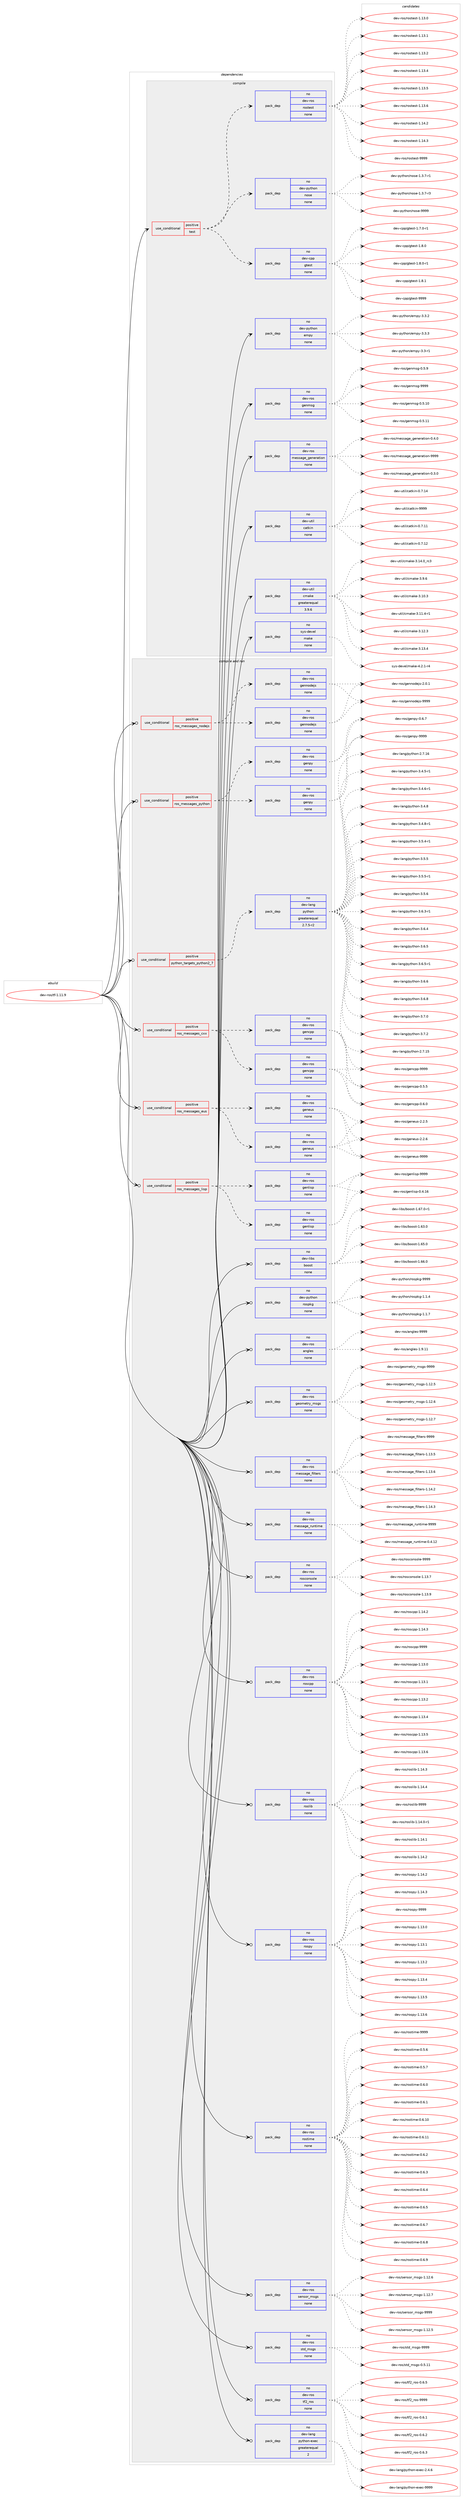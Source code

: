 digraph prolog {

# *************
# Graph options
# *************

newrank=true;
concentrate=true;
compound=true;
graph [rankdir=LR,fontname=Helvetica,fontsize=10,ranksep=1.5];#, ranksep=2.5, nodesep=0.2];
edge  [arrowhead=vee];
node  [fontname=Helvetica,fontsize=10];

# **********
# The ebuild
# **********

subgraph cluster_leftcol {
color=gray;
rank=same;
label=<<i>ebuild</i>>;
id [label="dev-ros/tf-1.11.9", color=red, width=4, href="../dev-ros/tf-1.11.9.svg"];
}

# ****************
# The dependencies
# ****************

subgraph cluster_midcol {
color=gray;
label=<<i>dependencies</i>>;
subgraph cluster_compile {
fillcolor="#eeeeee";
style=filled;
label=<<i>compile</i>>;
subgraph cond391482 {
dependency1474886 [label=<<TABLE BORDER="0" CELLBORDER="1" CELLSPACING="0" CELLPADDING="4"><TR><TD ROWSPAN="3" CELLPADDING="10">use_conditional</TD></TR><TR><TD>positive</TD></TR><TR><TD>test</TD></TR></TABLE>>, shape=none, color=red];
subgraph pack1060014 {
dependency1474887 [label=<<TABLE BORDER="0" CELLBORDER="1" CELLSPACING="0" CELLPADDING="4" WIDTH="220"><TR><TD ROWSPAN="6" CELLPADDING="30">pack_dep</TD></TR><TR><TD WIDTH="110">no</TD></TR><TR><TD>dev-ros</TD></TR><TR><TD>rostest</TD></TR><TR><TD>none</TD></TR><TR><TD></TD></TR></TABLE>>, shape=none, color=blue];
}
dependency1474886:e -> dependency1474887:w [weight=20,style="dashed",arrowhead="vee"];
subgraph pack1060015 {
dependency1474888 [label=<<TABLE BORDER="0" CELLBORDER="1" CELLSPACING="0" CELLPADDING="4" WIDTH="220"><TR><TD ROWSPAN="6" CELLPADDING="30">pack_dep</TD></TR><TR><TD WIDTH="110">no</TD></TR><TR><TD>dev-cpp</TD></TR><TR><TD>gtest</TD></TR><TR><TD>none</TD></TR><TR><TD></TD></TR></TABLE>>, shape=none, color=blue];
}
dependency1474886:e -> dependency1474888:w [weight=20,style="dashed",arrowhead="vee"];
subgraph pack1060016 {
dependency1474889 [label=<<TABLE BORDER="0" CELLBORDER="1" CELLSPACING="0" CELLPADDING="4" WIDTH="220"><TR><TD ROWSPAN="6" CELLPADDING="30">pack_dep</TD></TR><TR><TD WIDTH="110">no</TD></TR><TR><TD>dev-python</TD></TR><TR><TD>nose</TD></TR><TR><TD>none</TD></TR><TR><TD></TD></TR></TABLE>>, shape=none, color=blue];
}
dependency1474886:e -> dependency1474889:w [weight=20,style="dashed",arrowhead="vee"];
}
id:e -> dependency1474886:w [weight=20,style="solid",arrowhead="vee"];
subgraph pack1060017 {
dependency1474890 [label=<<TABLE BORDER="0" CELLBORDER="1" CELLSPACING="0" CELLPADDING="4" WIDTH="220"><TR><TD ROWSPAN="6" CELLPADDING="30">pack_dep</TD></TR><TR><TD WIDTH="110">no</TD></TR><TR><TD>dev-python</TD></TR><TR><TD>empy</TD></TR><TR><TD>none</TD></TR><TR><TD></TD></TR></TABLE>>, shape=none, color=blue];
}
id:e -> dependency1474890:w [weight=20,style="solid",arrowhead="vee"];
subgraph pack1060018 {
dependency1474891 [label=<<TABLE BORDER="0" CELLBORDER="1" CELLSPACING="0" CELLPADDING="4" WIDTH="220"><TR><TD ROWSPAN="6" CELLPADDING="30">pack_dep</TD></TR><TR><TD WIDTH="110">no</TD></TR><TR><TD>dev-ros</TD></TR><TR><TD>genmsg</TD></TR><TR><TD>none</TD></TR><TR><TD></TD></TR></TABLE>>, shape=none, color=blue];
}
id:e -> dependency1474891:w [weight=20,style="solid",arrowhead="vee"];
subgraph pack1060019 {
dependency1474892 [label=<<TABLE BORDER="0" CELLBORDER="1" CELLSPACING="0" CELLPADDING="4" WIDTH="220"><TR><TD ROWSPAN="6" CELLPADDING="30">pack_dep</TD></TR><TR><TD WIDTH="110">no</TD></TR><TR><TD>dev-ros</TD></TR><TR><TD>message_generation</TD></TR><TR><TD>none</TD></TR><TR><TD></TD></TR></TABLE>>, shape=none, color=blue];
}
id:e -> dependency1474892:w [weight=20,style="solid",arrowhead="vee"];
subgraph pack1060020 {
dependency1474893 [label=<<TABLE BORDER="0" CELLBORDER="1" CELLSPACING="0" CELLPADDING="4" WIDTH="220"><TR><TD ROWSPAN="6" CELLPADDING="30">pack_dep</TD></TR><TR><TD WIDTH="110">no</TD></TR><TR><TD>dev-util</TD></TR><TR><TD>catkin</TD></TR><TR><TD>none</TD></TR><TR><TD></TD></TR></TABLE>>, shape=none, color=blue];
}
id:e -> dependency1474893:w [weight=20,style="solid",arrowhead="vee"];
subgraph pack1060021 {
dependency1474894 [label=<<TABLE BORDER="0" CELLBORDER="1" CELLSPACING="0" CELLPADDING="4" WIDTH="220"><TR><TD ROWSPAN="6" CELLPADDING="30">pack_dep</TD></TR><TR><TD WIDTH="110">no</TD></TR><TR><TD>dev-util</TD></TR><TR><TD>cmake</TD></TR><TR><TD>greaterequal</TD></TR><TR><TD>3.9.6</TD></TR></TABLE>>, shape=none, color=blue];
}
id:e -> dependency1474894:w [weight=20,style="solid",arrowhead="vee"];
subgraph pack1060022 {
dependency1474895 [label=<<TABLE BORDER="0" CELLBORDER="1" CELLSPACING="0" CELLPADDING="4" WIDTH="220"><TR><TD ROWSPAN="6" CELLPADDING="30">pack_dep</TD></TR><TR><TD WIDTH="110">no</TD></TR><TR><TD>sys-devel</TD></TR><TR><TD>make</TD></TR><TR><TD>none</TD></TR><TR><TD></TD></TR></TABLE>>, shape=none, color=blue];
}
id:e -> dependency1474895:w [weight=20,style="solid",arrowhead="vee"];
}
subgraph cluster_compileandrun {
fillcolor="#eeeeee";
style=filled;
label=<<i>compile and run</i>>;
subgraph cond391483 {
dependency1474896 [label=<<TABLE BORDER="0" CELLBORDER="1" CELLSPACING="0" CELLPADDING="4"><TR><TD ROWSPAN="3" CELLPADDING="10">use_conditional</TD></TR><TR><TD>positive</TD></TR><TR><TD>python_targets_python2_7</TD></TR></TABLE>>, shape=none, color=red];
subgraph pack1060023 {
dependency1474897 [label=<<TABLE BORDER="0" CELLBORDER="1" CELLSPACING="0" CELLPADDING="4" WIDTH="220"><TR><TD ROWSPAN="6" CELLPADDING="30">pack_dep</TD></TR><TR><TD WIDTH="110">no</TD></TR><TR><TD>dev-lang</TD></TR><TR><TD>python</TD></TR><TR><TD>greaterequal</TD></TR><TR><TD>2.7.5-r2</TD></TR></TABLE>>, shape=none, color=blue];
}
dependency1474896:e -> dependency1474897:w [weight=20,style="dashed",arrowhead="vee"];
}
id:e -> dependency1474896:w [weight=20,style="solid",arrowhead="odotvee"];
subgraph cond391484 {
dependency1474898 [label=<<TABLE BORDER="0" CELLBORDER="1" CELLSPACING="0" CELLPADDING="4"><TR><TD ROWSPAN="3" CELLPADDING="10">use_conditional</TD></TR><TR><TD>positive</TD></TR><TR><TD>ros_messages_cxx</TD></TR></TABLE>>, shape=none, color=red];
subgraph pack1060024 {
dependency1474899 [label=<<TABLE BORDER="0" CELLBORDER="1" CELLSPACING="0" CELLPADDING="4" WIDTH="220"><TR><TD ROWSPAN="6" CELLPADDING="30">pack_dep</TD></TR><TR><TD WIDTH="110">no</TD></TR><TR><TD>dev-ros</TD></TR><TR><TD>gencpp</TD></TR><TR><TD>none</TD></TR><TR><TD></TD></TR></TABLE>>, shape=none, color=blue];
}
dependency1474898:e -> dependency1474899:w [weight=20,style="dashed",arrowhead="vee"];
subgraph pack1060025 {
dependency1474900 [label=<<TABLE BORDER="0" CELLBORDER="1" CELLSPACING="0" CELLPADDING="4" WIDTH="220"><TR><TD ROWSPAN="6" CELLPADDING="30">pack_dep</TD></TR><TR><TD WIDTH="110">no</TD></TR><TR><TD>dev-ros</TD></TR><TR><TD>gencpp</TD></TR><TR><TD>none</TD></TR><TR><TD></TD></TR></TABLE>>, shape=none, color=blue];
}
dependency1474898:e -> dependency1474900:w [weight=20,style="dashed",arrowhead="vee"];
}
id:e -> dependency1474898:w [weight=20,style="solid",arrowhead="odotvee"];
subgraph cond391485 {
dependency1474901 [label=<<TABLE BORDER="0" CELLBORDER="1" CELLSPACING="0" CELLPADDING="4"><TR><TD ROWSPAN="3" CELLPADDING="10">use_conditional</TD></TR><TR><TD>positive</TD></TR><TR><TD>ros_messages_eus</TD></TR></TABLE>>, shape=none, color=red];
subgraph pack1060026 {
dependency1474902 [label=<<TABLE BORDER="0" CELLBORDER="1" CELLSPACING="0" CELLPADDING="4" WIDTH="220"><TR><TD ROWSPAN="6" CELLPADDING="30">pack_dep</TD></TR><TR><TD WIDTH="110">no</TD></TR><TR><TD>dev-ros</TD></TR><TR><TD>geneus</TD></TR><TR><TD>none</TD></TR><TR><TD></TD></TR></TABLE>>, shape=none, color=blue];
}
dependency1474901:e -> dependency1474902:w [weight=20,style="dashed",arrowhead="vee"];
subgraph pack1060027 {
dependency1474903 [label=<<TABLE BORDER="0" CELLBORDER="1" CELLSPACING="0" CELLPADDING="4" WIDTH="220"><TR><TD ROWSPAN="6" CELLPADDING="30">pack_dep</TD></TR><TR><TD WIDTH="110">no</TD></TR><TR><TD>dev-ros</TD></TR><TR><TD>geneus</TD></TR><TR><TD>none</TD></TR><TR><TD></TD></TR></TABLE>>, shape=none, color=blue];
}
dependency1474901:e -> dependency1474903:w [weight=20,style="dashed",arrowhead="vee"];
}
id:e -> dependency1474901:w [weight=20,style="solid",arrowhead="odotvee"];
subgraph cond391486 {
dependency1474904 [label=<<TABLE BORDER="0" CELLBORDER="1" CELLSPACING="0" CELLPADDING="4"><TR><TD ROWSPAN="3" CELLPADDING="10">use_conditional</TD></TR><TR><TD>positive</TD></TR><TR><TD>ros_messages_lisp</TD></TR></TABLE>>, shape=none, color=red];
subgraph pack1060028 {
dependency1474905 [label=<<TABLE BORDER="0" CELLBORDER="1" CELLSPACING="0" CELLPADDING="4" WIDTH="220"><TR><TD ROWSPAN="6" CELLPADDING="30">pack_dep</TD></TR><TR><TD WIDTH="110">no</TD></TR><TR><TD>dev-ros</TD></TR><TR><TD>genlisp</TD></TR><TR><TD>none</TD></TR><TR><TD></TD></TR></TABLE>>, shape=none, color=blue];
}
dependency1474904:e -> dependency1474905:w [weight=20,style="dashed",arrowhead="vee"];
subgraph pack1060029 {
dependency1474906 [label=<<TABLE BORDER="0" CELLBORDER="1" CELLSPACING="0" CELLPADDING="4" WIDTH="220"><TR><TD ROWSPAN="6" CELLPADDING="30">pack_dep</TD></TR><TR><TD WIDTH="110">no</TD></TR><TR><TD>dev-ros</TD></TR><TR><TD>genlisp</TD></TR><TR><TD>none</TD></TR><TR><TD></TD></TR></TABLE>>, shape=none, color=blue];
}
dependency1474904:e -> dependency1474906:w [weight=20,style="dashed",arrowhead="vee"];
}
id:e -> dependency1474904:w [weight=20,style="solid",arrowhead="odotvee"];
subgraph cond391487 {
dependency1474907 [label=<<TABLE BORDER="0" CELLBORDER="1" CELLSPACING="0" CELLPADDING="4"><TR><TD ROWSPAN="3" CELLPADDING="10">use_conditional</TD></TR><TR><TD>positive</TD></TR><TR><TD>ros_messages_nodejs</TD></TR></TABLE>>, shape=none, color=red];
subgraph pack1060030 {
dependency1474908 [label=<<TABLE BORDER="0" CELLBORDER="1" CELLSPACING="0" CELLPADDING="4" WIDTH="220"><TR><TD ROWSPAN="6" CELLPADDING="30">pack_dep</TD></TR><TR><TD WIDTH="110">no</TD></TR><TR><TD>dev-ros</TD></TR><TR><TD>gennodejs</TD></TR><TR><TD>none</TD></TR><TR><TD></TD></TR></TABLE>>, shape=none, color=blue];
}
dependency1474907:e -> dependency1474908:w [weight=20,style="dashed",arrowhead="vee"];
subgraph pack1060031 {
dependency1474909 [label=<<TABLE BORDER="0" CELLBORDER="1" CELLSPACING="0" CELLPADDING="4" WIDTH="220"><TR><TD ROWSPAN="6" CELLPADDING="30">pack_dep</TD></TR><TR><TD WIDTH="110">no</TD></TR><TR><TD>dev-ros</TD></TR><TR><TD>gennodejs</TD></TR><TR><TD>none</TD></TR><TR><TD></TD></TR></TABLE>>, shape=none, color=blue];
}
dependency1474907:e -> dependency1474909:w [weight=20,style="dashed",arrowhead="vee"];
}
id:e -> dependency1474907:w [weight=20,style="solid",arrowhead="odotvee"];
subgraph cond391488 {
dependency1474910 [label=<<TABLE BORDER="0" CELLBORDER="1" CELLSPACING="0" CELLPADDING="4"><TR><TD ROWSPAN="3" CELLPADDING="10">use_conditional</TD></TR><TR><TD>positive</TD></TR><TR><TD>ros_messages_python</TD></TR></TABLE>>, shape=none, color=red];
subgraph pack1060032 {
dependency1474911 [label=<<TABLE BORDER="0" CELLBORDER="1" CELLSPACING="0" CELLPADDING="4" WIDTH="220"><TR><TD ROWSPAN="6" CELLPADDING="30">pack_dep</TD></TR><TR><TD WIDTH="110">no</TD></TR><TR><TD>dev-ros</TD></TR><TR><TD>genpy</TD></TR><TR><TD>none</TD></TR><TR><TD></TD></TR></TABLE>>, shape=none, color=blue];
}
dependency1474910:e -> dependency1474911:w [weight=20,style="dashed",arrowhead="vee"];
subgraph pack1060033 {
dependency1474912 [label=<<TABLE BORDER="0" CELLBORDER="1" CELLSPACING="0" CELLPADDING="4" WIDTH="220"><TR><TD ROWSPAN="6" CELLPADDING="30">pack_dep</TD></TR><TR><TD WIDTH="110">no</TD></TR><TR><TD>dev-ros</TD></TR><TR><TD>genpy</TD></TR><TR><TD>none</TD></TR><TR><TD></TD></TR></TABLE>>, shape=none, color=blue];
}
dependency1474910:e -> dependency1474912:w [weight=20,style="dashed",arrowhead="vee"];
}
id:e -> dependency1474910:w [weight=20,style="solid",arrowhead="odotvee"];
subgraph pack1060034 {
dependency1474913 [label=<<TABLE BORDER="0" CELLBORDER="1" CELLSPACING="0" CELLPADDING="4" WIDTH="220"><TR><TD ROWSPAN="6" CELLPADDING="30">pack_dep</TD></TR><TR><TD WIDTH="110">no</TD></TR><TR><TD>dev-lang</TD></TR><TR><TD>python-exec</TD></TR><TR><TD>greaterequal</TD></TR><TR><TD>2</TD></TR></TABLE>>, shape=none, color=blue];
}
id:e -> dependency1474913:w [weight=20,style="solid",arrowhead="odotvee"];
subgraph pack1060035 {
dependency1474914 [label=<<TABLE BORDER="0" CELLBORDER="1" CELLSPACING="0" CELLPADDING="4" WIDTH="220"><TR><TD ROWSPAN="6" CELLPADDING="30">pack_dep</TD></TR><TR><TD WIDTH="110">no</TD></TR><TR><TD>dev-libs</TD></TR><TR><TD>boost</TD></TR><TR><TD>none</TD></TR><TR><TD></TD></TR></TABLE>>, shape=none, color=blue];
}
id:e -> dependency1474914:w [weight=20,style="solid",arrowhead="odotvee"];
subgraph pack1060036 {
dependency1474915 [label=<<TABLE BORDER="0" CELLBORDER="1" CELLSPACING="0" CELLPADDING="4" WIDTH="220"><TR><TD ROWSPAN="6" CELLPADDING="30">pack_dep</TD></TR><TR><TD WIDTH="110">no</TD></TR><TR><TD>dev-python</TD></TR><TR><TD>rospkg</TD></TR><TR><TD>none</TD></TR><TR><TD></TD></TR></TABLE>>, shape=none, color=blue];
}
id:e -> dependency1474915:w [weight=20,style="solid",arrowhead="odotvee"];
subgraph pack1060037 {
dependency1474916 [label=<<TABLE BORDER="0" CELLBORDER="1" CELLSPACING="0" CELLPADDING="4" WIDTH="220"><TR><TD ROWSPAN="6" CELLPADDING="30">pack_dep</TD></TR><TR><TD WIDTH="110">no</TD></TR><TR><TD>dev-ros</TD></TR><TR><TD>angles</TD></TR><TR><TD>none</TD></TR><TR><TD></TD></TR></TABLE>>, shape=none, color=blue];
}
id:e -> dependency1474916:w [weight=20,style="solid",arrowhead="odotvee"];
subgraph pack1060038 {
dependency1474917 [label=<<TABLE BORDER="0" CELLBORDER="1" CELLSPACING="0" CELLPADDING="4" WIDTH="220"><TR><TD ROWSPAN="6" CELLPADDING="30">pack_dep</TD></TR><TR><TD WIDTH="110">no</TD></TR><TR><TD>dev-ros</TD></TR><TR><TD>geometry_msgs</TD></TR><TR><TD>none</TD></TR><TR><TD></TD></TR></TABLE>>, shape=none, color=blue];
}
id:e -> dependency1474917:w [weight=20,style="solid",arrowhead="odotvee"];
subgraph pack1060039 {
dependency1474918 [label=<<TABLE BORDER="0" CELLBORDER="1" CELLSPACING="0" CELLPADDING="4" WIDTH="220"><TR><TD ROWSPAN="6" CELLPADDING="30">pack_dep</TD></TR><TR><TD WIDTH="110">no</TD></TR><TR><TD>dev-ros</TD></TR><TR><TD>message_filters</TD></TR><TR><TD>none</TD></TR><TR><TD></TD></TR></TABLE>>, shape=none, color=blue];
}
id:e -> dependency1474918:w [weight=20,style="solid",arrowhead="odotvee"];
subgraph pack1060040 {
dependency1474919 [label=<<TABLE BORDER="0" CELLBORDER="1" CELLSPACING="0" CELLPADDING="4" WIDTH="220"><TR><TD ROWSPAN="6" CELLPADDING="30">pack_dep</TD></TR><TR><TD WIDTH="110">no</TD></TR><TR><TD>dev-ros</TD></TR><TR><TD>message_runtime</TD></TR><TR><TD>none</TD></TR><TR><TD></TD></TR></TABLE>>, shape=none, color=blue];
}
id:e -> dependency1474919:w [weight=20,style="solid",arrowhead="odotvee"];
subgraph pack1060041 {
dependency1474920 [label=<<TABLE BORDER="0" CELLBORDER="1" CELLSPACING="0" CELLPADDING="4" WIDTH="220"><TR><TD ROWSPAN="6" CELLPADDING="30">pack_dep</TD></TR><TR><TD WIDTH="110">no</TD></TR><TR><TD>dev-ros</TD></TR><TR><TD>rosconsole</TD></TR><TR><TD>none</TD></TR><TR><TD></TD></TR></TABLE>>, shape=none, color=blue];
}
id:e -> dependency1474920:w [weight=20,style="solid",arrowhead="odotvee"];
subgraph pack1060042 {
dependency1474921 [label=<<TABLE BORDER="0" CELLBORDER="1" CELLSPACING="0" CELLPADDING="4" WIDTH="220"><TR><TD ROWSPAN="6" CELLPADDING="30">pack_dep</TD></TR><TR><TD WIDTH="110">no</TD></TR><TR><TD>dev-ros</TD></TR><TR><TD>roscpp</TD></TR><TR><TD>none</TD></TR><TR><TD></TD></TR></TABLE>>, shape=none, color=blue];
}
id:e -> dependency1474921:w [weight=20,style="solid",arrowhead="odotvee"];
subgraph pack1060043 {
dependency1474922 [label=<<TABLE BORDER="0" CELLBORDER="1" CELLSPACING="0" CELLPADDING="4" WIDTH="220"><TR><TD ROWSPAN="6" CELLPADDING="30">pack_dep</TD></TR><TR><TD WIDTH="110">no</TD></TR><TR><TD>dev-ros</TD></TR><TR><TD>roslib</TD></TR><TR><TD>none</TD></TR><TR><TD></TD></TR></TABLE>>, shape=none, color=blue];
}
id:e -> dependency1474922:w [weight=20,style="solid",arrowhead="odotvee"];
subgraph pack1060044 {
dependency1474923 [label=<<TABLE BORDER="0" CELLBORDER="1" CELLSPACING="0" CELLPADDING="4" WIDTH="220"><TR><TD ROWSPAN="6" CELLPADDING="30">pack_dep</TD></TR><TR><TD WIDTH="110">no</TD></TR><TR><TD>dev-ros</TD></TR><TR><TD>rospy</TD></TR><TR><TD>none</TD></TR><TR><TD></TD></TR></TABLE>>, shape=none, color=blue];
}
id:e -> dependency1474923:w [weight=20,style="solid",arrowhead="odotvee"];
subgraph pack1060045 {
dependency1474924 [label=<<TABLE BORDER="0" CELLBORDER="1" CELLSPACING="0" CELLPADDING="4" WIDTH="220"><TR><TD ROWSPAN="6" CELLPADDING="30">pack_dep</TD></TR><TR><TD WIDTH="110">no</TD></TR><TR><TD>dev-ros</TD></TR><TR><TD>rostime</TD></TR><TR><TD>none</TD></TR><TR><TD></TD></TR></TABLE>>, shape=none, color=blue];
}
id:e -> dependency1474924:w [weight=20,style="solid",arrowhead="odotvee"];
subgraph pack1060046 {
dependency1474925 [label=<<TABLE BORDER="0" CELLBORDER="1" CELLSPACING="0" CELLPADDING="4" WIDTH="220"><TR><TD ROWSPAN="6" CELLPADDING="30">pack_dep</TD></TR><TR><TD WIDTH="110">no</TD></TR><TR><TD>dev-ros</TD></TR><TR><TD>sensor_msgs</TD></TR><TR><TD>none</TD></TR><TR><TD></TD></TR></TABLE>>, shape=none, color=blue];
}
id:e -> dependency1474925:w [weight=20,style="solid",arrowhead="odotvee"];
subgraph pack1060047 {
dependency1474926 [label=<<TABLE BORDER="0" CELLBORDER="1" CELLSPACING="0" CELLPADDING="4" WIDTH="220"><TR><TD ROWSPAN="6" CELLPADDING="30">pack_dep</TD></TR><TR><TD WIDTH="110">no</TD></TR><TR><TD>dev-ros</TD></TR><TR><TD>std_msgs</TD></TR><TR><TD>none</TD></TR><TR><TD></TD></TR></TABLE>>, shape=none, color=blue];
}
id:e -> dependency1474926:w [weight=20,style="solid",arrowhead="odotvee"];
subgraph pack1060048 {
dependency1474927 [label=<<TABLE BORDER="0" CELLBORDER="1" CELLSPACING="0" CELLPADDING="4" WIDTH="220"><TR><TD ROWSPAN="6" CELLPADDING="30">pack_dep</TD></TR><TR><TD WIDTH="110">no</TD></TR><TR><TD>dev-ros</TD></TR><TR><TD>tf2_ros</TD></TR><TR><TD>none</TD></TR><TR><TD></TD></TR></TABLE>>, shape=none, color=blue];
}
id:e -> dependency1474927:w [weight=20,style="solid",arrowhead="odotvee"];
}
subgraph cluster_run {
fillcolor="#eeeeee";
style=filled;
label=<<i>run</i>>;
}
}

# **************
# The candidates
# **************

subgraph cluster_choices {
rank=same;
color=gray;
label=<<i>candidates</i>>;

subgraph choice1060014 {
color=black;
nodesep=1;
choice100101118451141111154711411111511610111511645494649514648 [label="dev-ros/rostest-1.13.0", color=red, width=4,href="../dev-ros/rostest-1.13.0.svg"];
choice100101118451141111154711411111511610111511645494649514649 [label="dev-ros/rostest-1.13.1", color=red, width=4,href="../dev-ros/rostest-1.13.1.svg"];
choice100101118451141111154711411111511610111511645494649514650 [label="dev-ros/rostest-1.13.2", color=red, width=4,href="../dev-ros/rostest-1.13.2.svg"];
choice100101118451141111154711411111511610111511645494649514652 [label="dev-ros/rostest-1.13.4", color=red, width=4,href="../dev-ros/rostest-1.13.4.svg"];
choice100101118451141111154711411111511610111511645494649514653 [label="dev-ros/rostest-1.13.5", color=red, width=4,href="../dev-ros/rostest-1.13.5.svg"];
choice100101118451141111154711411111511610111511645494649514654 [label="dev-ros/rostest-1.13.6", color=red, width=4,href="../dev-ros/rostest-1.13.6.svg"];
choice100101118451141111154711411111511610111511645494649524650 [label="dev-ros/rostest-1.14.2", color=red, width=4,href="../dev-ros/rostest-1.14.2.svg"];
choice100101118451141111154711411111511610111511645494649524651 [label="dev-ros/rostest-1.14.3", color=red, width=4,href="../dev-ros/rostest-1.14.3.svg"];
choice10010111845114111115471141111151161011151164557575757 [label="dev-ros/rostest-9999", color=red, width=4,href="../dev-ros/rostest-9999.svg"];
dependency1474887:e -> choice100101118451141111154711411111511610111511645494649514648:w [style=dotted,weight="100"];
dependency1474887:e -> choice100101118451141111154711411111511610111511645494649514649:w [style=dotted,weight="100"];
dependency1474887:e -> choice100101118451141111154711411111511610111511645494649514650:w [style=dotted,weight="100"];
dependency1474887:e -> choice100101118451141111154711411111511610111511645494649514652:w [style=dotted,weight="100"];
dependency1474887:e -> choice100101118451141111154711411111511610111511645494649514653:w [style=dotted,weight="100"];
dependency1474887:e -> choice100101118451141111154711411111511610111511645494649514654:w [style=dotted,weight="100"];
dependency1474887:e -> choice100101118451141111154711411111511610111511645494649524650:w [style=dotted,weight="100"];
dependency1474887:e -> choice100101118451141111154711411111511610111511645494649524651:w [style=dotted,weight="100"];
dependency1474887:e -> choice10010111845114111115471141111151161011151164557575757:w [style=dotted,weight="100"];
}
subgraph choice1060015 {
color=black;
nodesep=1;
choice1001011184599112112471031161011151164549465546484511449 [label="dev-cpp/gtest-1.7.0-r1", color=red, width=4,href="../dev-cpp/gtest-1.7.0-r1.svg"];
choice100101118459911211247103116101115116454946564648 [label="dev-cpp/gtest-1.8.0", color=red, width=4,href="../dev-cpp/gtest-1.8.0.svg"];
choice1001011184599112112471031161011151164549465646484511449 [label="dev-cpp/gtest-1.8.0-r1", color=red, width=4,href="../dev-cpp/gtest-1.8.0-r1.svg"];
choice100101118459911211247103116101115116454946564649 [label="dev-cpp/gtest-1.8.1", color=red, width=4,href="../dev-cpp/gtest-1.8.1.svg"];
choice1001011184599112112471031161011151164557575757 [label="dev-cpp/gtest-9999", color=red, width=4,href="../dev-cpp/gtest-9999.svg"];
dependency1474888:e -> choice1001011184599112112471031161011151164549465546484511449:w [style=dotted,weight="100"];
dependency1474888:e -> choice100101118459911211247103116101115116454946564648:w [style=dotted,weight="100"];
dependency1474888:e -> choice1001011184599112112471031161011151164549465646484511449:w [style=dotted,weight="100"];
dependency1474888:e -> choice100101118459911211247103116101115116454946564649:w [style=dotted,weight="100"];
dependency1474888:e -> choice1001011184599112112471031161011151164557575757:w [style=dotted,weight="100"];
}
subgraph choice1060016 {
color=black;
nodesep=1;
choice10010111845112121116104111110471101111151014549465146554511449 [label="dev-python/nose-1.3.7-r1", color=red, width=4,href="../dev-python/nose-1.3.7-r1.svg"];
choice10010111845112121116104111110471101111151014549465146554511451 [label="dev-python/nose-1.3.7-r3", color=red, width=4,href="../dev-python/nose-1.3.7-r3.svg"];
choice10010111845112121116104111110471101111151014557575757 [label="dev-python/nose-9999", color=red, width=4,href="../dev-python/nose-9999.svg"];
dependency1474889:e -> choice10010111845112121116104111110471101111151014549465146554511449:w [style=dotted,weight="100"];
dependency1474889:e -> choice10010111845112121116104111110471101111151014549465146554511451:w [style=dotted,weight="100"];
dependency1474889:e -> choice10010111845112121116104111110471101111151014557575757:w [style=dotted,weight="100"];
}
subgraph choice1060017 {
color=black;
nodesep=1;
choice1001011184511212111610411111047101109112121455146514511449 [label="dev-python/empy-3.3-r1", color=red, width=4,href="../dev-python/empy-3.3-r1.svg"];
choice1001011184511212111610411111047101109112121455146514650 [label="dev-python/empy-3.3.2", color=red, width=4,href="../dev-python/empy-3.3.2.svg"];
choice1001011184511212111610411111047101109112121455146514651 [label="dev-python/empy-3.3.3", color=red, width=4,href="../dev-python/empy-3.3.3.svg"];
dependency1474890:e -> choice1001011184511212111610411111047101109112121455146514511449:w [style=dotted,weight="100"];
dependency1474890:e -> choice1001011184511212111610411111047101109112121455146514650:w [style=dotted,weight="100"];
dependency1474890:e -> choice1001011184511212111610411111047101109112121455146514651:w [style=dotted,weight="100"];
}
subgraph choice1060018 {
color=black;
nodesep=1;
choice100101118451141111154710310111010911510345484653464948 [label="dev-ros/genmsg-0.5.10", color=red, width=4,href="../dev-ros/genmsg-0.5.10.svg"];
choice100101118451141111154710310111010911510345484653464949 [label="dev-ros/genmsg-0.5.11", color=red, width=4,href="../dev-ros/genmsg-0.5.11.svg"];
choice1001011184511411111547103101110109115103454846534657 [label="dev-ros/genmsg-0.5.9", color=red, width=4,href="../dev-ros/genmsg-0.5.9.svg"];
choice10010111845114111115471031011101091151034557575757 [label="dev-ros/genmsg-9999", color=red, width=4,href="../dev-ros/genmsg-9999.svg"];
dependency1474891:e -> choice100101118451141111154710310111010911510345484653464948:w [style=dotted,weight="100"];
dependency1474891:e -> choice100101118451141111154710310111010911510345484653464949:w [style=dotted,weight="100"];
dependency1474891:e -> choice1001011184511411111547103101110109115103454846534657:w [style=dotted,weight="100"];
dependency1474891:e -> choice10010111845114111115471031011101091151034557575757:w [style=dotted,weight="100"];
}
subgraph choice1060019 {
color=black;
nodesep=1;
choice1001011184511411111547109101115115971031019510310111010111497116105111110454846514648 [label="dev-ros/message_generation-0.3.0", color=red, width=4,href="../dev-ros/message_generation-0.3.0.svg"];
choice1001011184511411111547109101115115971031019510310111010111497116105111110454846524648 [label="dev-ros/message_generation-0.4.0", color=red, width=4,href="../dev-ros/message_generation-0.4.0.svg"];
choice10010111845114111115471091011151159710310195103101110101114971161051111104557575757 [label="dev-ros/message_generation-9999", color=red, width=4,href="../dev-ros/message_generation-9999.svg"];
dependency1474892:e -> choice1001011184511411111547109101115115971031019510310111010111497116105111110454846514648:w [style=dotted,weight="100"];
dependency1474892:e -> choice1001011184511411111547109101115115971031019510310111010111497116105111110454846524648:w [style=dotted,weight="100"];
dependency1474892:e -> choice10010111845114111115471091011151159710310195103101110101114971161051111104557575757:w [style=dotted,weight="100"];
}
subgraph choice1060020 {
color=black;
nodesep=1;
choice1001011184511711610510847999711610710511045484655464949 [label="dev-util/catkin-0.7.11", color=red, width=4,href="../dev-util/catkin-0.7.11.svg"];
choice1001011184511711610510847999711610710511045484655464950 [label="dev-util/catkin-0.7.12", color=red, width=4,href="../dev-util/catkin-0.7.12.svg"];
choice1001011184511711610510847999711610710511045484655464952 [label="dev-util/catkin-0.7.14", color=red, width=4,href="../dev-util/catkin-0.7.14.svg"];
choice100101118451171161051084799971161071051104557575757 [label="dev-util/catkin-9999", color=red, width=4,href="../dev-util/catkin-9999.svg"];
dependency1474893:e -> choice1001011184511711610510847999711610710511045484655464949:w [style=dotted,weight="100"];
dependency1474893:e -> choice1001011184511711610510847999711610710511045484655464950:w [style=dotted,weight="100"];
dependency1474893:e -> choice1001011184511711610510847999711610710511045484655464952:w [style=dotted,weight="100"];
dependency1474893:e -> choice100101118451171161051084799971161071051104557575757:w [style=dotted,weight="100"];
}
subgraph choice1060021 {
color=black;
nodesep=1;
choice1001011184511711610510847991099710710145514649484651 [label="dev-util/cmake-3.10.3", color=red, width=4,href="../dev-util/cmake-3.10.3.svg"];
choice10010111845117116105108479910997107101455146494946524511449 [label="dev-util/cmake-3.11.4-r1", color=red, width=4,href="../dev-util/cmake-3.11.4-r1.svg"];
choice1001011184511711610510847991099710710145514649504651 [label="dev-util/cmake-3.12.3", color=red, width=4,href="../dev-util/cmake-3.12.3.svg"];
choice1001011184511711610510847991099710710145514649514652 [label="dev-util/cmake-3.13.4", color=red, width=4,href="../dev-util/cmake-3.13.4.svg"];
choice1001011184511711610510847991099710710145514649524648951149951 [label="dev-util/cmake-3.14.0_rc3", color=red, width=4,href="../dev-util/cmake-3.14.0_rc3.svg"];
choice10010111845117116105108479910997107101455146574654 [label="dev-util/cmake-3.9.6", color=red, width=4,href="../dev-util/cmake-3.9.6.svg"];
dependency1474894:e -> choice1001011184511711610510847991099710710145514649484651:w [style=dotted,weight="100"];
dependency1474894:e -> choice10010111845117116105108479910997107101455146494946524511449:w [style=dotted,weight="100"];
dependency1474894:e -> choice1001011184511711610510847991099710710145514649504651:w [style=dotted,weight="100"];
dependency1474894:e -> choice1001011184511711610510847991099710710145514649514652:w [style=dotted,weight="100"];
dependency1474894:e -> choice1001011184511711610510847991099710710145514649524648951149951:w [style=dotted,weight="100"];
dependency1474894:e -> choice10010111845117116105108479910997107101455146574654:w [style=dotted,weight="100"];
}
subgraph choice1060022 {
color=black;
nodesep=1;
choice1151211154510010111810110847109971071014552465046494511452 [label="sys-devel/make-4.2.1-r4", color=red, width=4,href="../sys-devel/make-4.2.1-r4.svg"];
dependency1474895:e -> choice1151211154510010111810110847109971071014552465046494511452:w [style=dotted,weight="100"];
}
subgraph choice1060023 {
color=black;
nodesep=1;
choice10010111845108971101034711212111610411111045504655464953 [label="dev-lang/python-2.7.15", color=red, width=4,href="../dev-lang/python-2.7.15.svg"];
choice10010111845108971101034711212111610411111045504655464954 [label="dev-lang/python-2.7.16", color=red, width=4,href="../dev-lang/python-2.7.16.svg"];
choice1001011184510897110103471121211161041111104551465246534511449 [label="dev-lang/python-3.4.5-r1", color=red, width=4,href="../dev-lang/python-3.4.5-r1.svg"];
choice1001011184510897110103471121211161041111104551465246544511449 [label="dev-lang/python-3.4.6-r1", color=red, width=4,href="../dev-lang/python-3.4.6-r1.svg"];
choice100101118451089711010347112121116104111110455146524656 [label="dev-lang/python-3.4.8", color=red, width=4,href="../dev-lang/python-3.4.8.svg"];
choice1001011184510897110103471121211161041111104551465246564511449 [label="dev-lang/python-3.4.8-r1", color=red, width=4,href="../dev-lang/python-3.4.8-r1.svg"];
choice1001011184510897110103471121211161041111104551465346524511449 [label="dev-lang/python-3.5.4-r1", color=red, width=4,href="../dev-lang/python-3.5.4-r1.svg"];
choice100101118451089711010347112121116104111110455146534653 [label="dev-lang/python-3.5.5", color=red, width=4,href="../dev-lang/python-3.5.5.svg"];
choice1001011184510897110103471121211161041111104551465346534511449 [label="dev-lang/python-3.5.5-r1", color=red, width=4,href="../dev-lang/python-3.5.5-r1.svg"];
choice100101118451089711010347112121116104111110455146534654 [label="dev-lang/python-3.5.6", color=red, width=4,href="../dev-lang/python-3.5.6.svg"];
choice1001011184510897110103471121211161041111104551465446514511449 [label="dev-lang/python-3.6.3-r1", color=red, width=4,href="../dev-lang/python-3.6.3-r1.svg"];
choice100101118451089711010347112121116104111110455146544652 [label="dev-lang/python-3.6.4", color=red, width=4,href="../dev-lang/python-3.6.4.svg"];
choice100101118451089711010347112121116104111110455146544653 [label="dev-lang/python-3.6.5", color=red, width=4,href="../dev-lang/python-3.6.5.svg"];
choice1001011184510897110103471121211161041111104551465446534511449 [label="dev-lang/python-3.6.5-r1", color=red, width=4,href="../dev-lang/python-3.6.5-r1.svg"];
choice100101118451089711010347112121116104111110455146544654 [label="dev-lang/python-3.6.6", color=red, width=4,href="../dev-lang/python-3.6.6.svg"];
choice100101118451089711010347112121116104111110455146544656 [label="dev-lang/python-3.6.8", color=red, width=4,href="../dev-lang/python-3.6.8.svg"];
choice100101118451089711010347112121116104111110455146554648 [label="dev-lang/python-3.7.0", color=red, width=4,href="../dev-lang/python-3.7.0.svg"];
choice100101118451089711010347112121116104111110455146554650 [label="dev-lang/python-3.7.2", color=red, width=4,href="../dev-lang/python-3.7.2.svg"];
dependency1474897:e -> choice10010111845108971101034711212111610411111045504655464953:w [style=dotted,weight="100"];
dependency1474897:e -> choice10010111845108971101034711212111610411111045504655464954:w [style=dotted,weight="100"];
dependency1474897:e -> choice1001011184510897110103471121211161041111104551465246534511449:w [style=dotted,weight="100"];
dependency1474897:e -> choice1001011184510897110103471121211161041111104551465246544511449:w [style=dotted,weight="100"];
dependency1474897:e -> choice100101118451089711010347112121116104111110455146524656:w [style=dotted,weight="100"];
dependency1474897:e -> choice1001011184510897110103471121211161041111104551465246564511449:w [style=dotted,weight="100"];
dependency1474897:e -> choice1001011184510897110103471121211161041111104551465346524511449:w [style=dotted,weight="100"];
dependency1474897:e -> choice100101118451089711010347112121116104111110455146534653:w [style=dotted,weight="100"];
dependency1474897:e -> choice1001011184510897110103471121211161041111104551465346534511449:w [style=dotted,weight="100"];
dependency1474897:e -> choice100101118451089711010347112121116104111110455146534654:w [style=dotted,weight="100"];
dependency1474897:e -> choice1001011184510897110103471121211161041111104551465446514511449:w [style=dotted,weight="100"];
dependency1474897:e -> choice100101118451089711010347112121116104111110455146544652:w [style=dotted,weight="100"];
dependency1474897:e -> choice100101118451089711010347112121116104111110455146544653:w [style=dotted,weight="100"];
dependency1474897:e -> choice1001011184510897110103471121211161041111104551465446534511449:w [style=dotted,weight="100"];
dependency1474897:e -> choice100101118451089711010347112121116104111110455146544654:w [style=dotted,weight="100"];
dependency1474897:e -> choice100101118451089711010347112121116104111110455146544656:w [style=dotted,weight="100"];
dependency1474897:e -> choice100101118451089711010347112121116104111110455146554648:w [style=dotted,weight="100"];
dependency1474897:e -> choice100101118451089711010347112121116104111110455146554650:w [style=dotted,weight="100"];
}
subgraph choice1060024 {
color=black;
nodesep=1;
choice100101118451141111154710310111099112112454846534653 [label="dev-ros/gencpp-0.5.5", color=red, width=4,href="../dev-ros/gencpp-0.5.5.svg"];
choice100101118451141111154710310111099112112454846544648 [label="dev-ros/gencpp-0.6.0", color=red, width=4,href="../dev-ros/gencpp-0.6.0.svg"];
choice1001011184511411111547103101110991121124557575757 [label="dev-ros/gencpp-9999", color=red, width=4,href="../dev-ros/gencpp-9999.svg"];
dependency1474899:e -> choice100101118451141111154710310111099112112454846534653:w [style=dotted,weight="100"];
dependency1474899:e -> choice100101118451141111154710310111099112112454846544648:w [style=dotted,weight="100"];
dependency1474899:e -> choice1001011184511411111547103101110991121124557575757:w [style=dotted,weight="100"];
}
subgraph choice1060025 {
color=black;
nodesep=1;
choice100101118451141111154710310111099112112454846534653 [label="dev-ros/gencpp-0.5.5", color=red, width=4,href="../dev-ros/gencpp-0.5.5.svg"];
choice100101118451141111154710310111099112112454846544648 [label="dev-ros/gencpp-0.6.0", color=red, width=4,href="../dev-ros/gencpp-0.6.0.svg"];
choice1001011184511411111547103101110991121124557575757 [label="dev-ros/gencpp-9999", color=red, width=4,href="../dev-ros/gencpp-9999.svg"];
dependency1474900:e -> choice100101118451141111154710310111099112112454846534653:w [style=dotted,weight="100"];
dependency1474900:e -> choice100101118451141111154710310111099112112454846544648:w [style=dotted,weight="100"];
dependency1474900:e -> choice1001011184511411111547103101110991121124557575757:w [style=dotted,weight="100"];
}
subgraph choice1060026 {
color=black;
nodesep=1;
choice1001011184511411111547103101110101117115455046504653 [label="dev-ros/geneus-2.2.5", color=red, width=4,href="../dev-ros/geneus-2.2.5.svg"];
choice1001011184511411111547103101110101117115455046504654 [label="dev-ros/geneus-2.2.6", color=red, width=4,href="../dev-ros/geneus-2.2.6.svg"];
choice10010111845114111115471031011101011171154557575757 [label="dev-ros/geneus-9999", color=red, width=4,href="../dev-ros/geneus-9999.svg"];
dependency1474902:e -> choice1001011184511411111547103101110101117115455046504653:w [style=dotted,weight="100"];
dependency1474902:e -> choice1001011184511411111547103101110101117115455046504654:w [style=dotted,weight="100"];
dependency1474902:e -> choice10010111845114111115471031011101011171154557575757:w [style=dotted,weight="100"];
}
subgraph choice1060027 {
color=black;
nodesep=1;
choice1001011184511411111547103101110101117115455046504653 [label="dev-ros/geneus-2.2.5", color=red, width=4,href="../dev-ros/geneus-2.2.5.svg"];
choice1001011184511411111547103101110101117115455046504654 [label="dev-ros/geneus-2.2.6", color=red, width=4,href="../dev-ros/geneus-2.2.6.svg"];
choice10010111845114111115471031011101011171154557575757 [label="dev-ros/geneus-9999", color=red, width=4,href="../dev-ros/geneus-9999.svg"];
dependency1474903:e -> choice1001011184511411111547103101110101117115455046504653:w [style=dotted,weight="100"];
dependency1474903:e -> choice1001011184511411111547103101110101117115455046504654:w [style=dotted,weight="100"];
dependency1474903:e -> choice10010111845114111115471031011101011171154557575757:w [style=dotted,weight="100"];
}
subgraph choice1060028 {
color=black;
nodesep=1;
choice100101118451141111154710310111010810511511245484652464954 [label="dev-ros/genlisp-0.4.16", color=red, width=4,href="../dev-ros/genlisp-0.4.16.svg"];
choice10010111845114111115471031011101081051151124557575757 [label="dev-ros/genlisp-9999", color=red, width=4,href="../dev-ros/genlisp-9999.svg"];
dependency1474905:e -> choice100101118451141111154710310111010810511511245484652464954:w [style=dotted,weight="100"];
dependency1474905:e -> choice10010111845114111115471031011101081051151124557575757:w [style=dotted,weight="100"];
}
subgraph choice1060029 {
color=black;
nodesep=1;
choice100101118451141111154710310111010810511511245484652464954 [label="dev-ros/genlisp-0.4.16", color=red, width=4,href="../dev-ros/genlisp-0.4.16.svg"];
choice10010111845114111115471031011101081051151124557575757 [label="dev-ros/genlisp-9999", color=red, width=4,href="../dev-ros/genlisp-9999.svg"];
dependency1474906:e -> choice100101118451141111154710310111010810511511245484652464954:w [style=dotted,weight="100"];
dependency1474906:e -> choice10010111845114111115471031011101081051151124557575757:w [style=dotted,weight="100"];
}
subgraph choice1060030 {
color=black;
nodesep=1;
choice1001011184511411111547103101110110111100101106115455046484649 [label="dev-ros/gennodejs-2.0.1", color=red, width=4,href="../dev-ros/gennodejs-2.0.1.svg"];
choice10010111845114111115471031011101101111001011061154557575757 [label="dev-ros/gennodejs-9999", color=red, width=4,href="../dev-ros/gennodejs-9999.svg"];
dependency1474908:e -> choice1001011184511411111547103101110110111100101106115455046484649:w [style=dotted,weight="100"];
dependency1474908:e -> choice10010111845114111115471031011101101111001011061154557575757:w [style=dotted,weight="100"];
}
subgraph choice1060031 {
color=black;
nodesep=1;
choice1001011184511411111547103101110110111100101106115455046484649 [label="dev-ros/gennodejs-2.0.1", color=red, width=4,href="../dev-ros/gennodejs-2.0.1.svg"];
choice10010111845114111115471031011101101111001011061154557575757 [label="dev-ros/gennodejs-9999", color=red, width=4,href="../dev-ros/gennodejs-9999.svg"];
dependency1474909:e -> choice1001011184511411111547103101110110111100101106115455046484649:w [style=dotted,weight="100"];
dependency1474909:e -> choice10010111845114111115471031011101101111001011061154557575757:w [style=dotted,weight="100"];
}
subgraph choice1060032 {
color=black;
nodesep=1;
choice1001011184511411111547103101110112121454846544655 [label="dev-ros/genpy-0.6.7", color=red, width=4,href="../dev-ros/genpy-0.6.7.svg"];
choice10010111845114111115471031011101121214557575757 [label="dev-ros/genpy-9999", color=red, width=4,href="../dev-ros/genpy-9999.svg"];
dependency1474911:e -> choice1001011184511411111547103101110112121454846544655:w [style=dotted,weight="100"];
dependency1474911:e -> choice10010111845114111115471031011101121214557575757:w [style=dotted,weight="100"];
}
subgraph choice1060033 {
color=black;
nodesep=1;
choice1001011184511411111547103101110112121454846544655 [label="dev-ros/genpy-0.6.7", color=red, width=4,href="../dev-ros/genpy-0.6.7.svg"];
choice10010111845114111115471031011101121214557575757 [label="dev-ros/genpy-9999", color=red, width=4,href="../dev-ros/genpy-9999.svg"];
dependency1474912:e -> choice1001011184511411111547103101110112121454846544655:w [style=dotted,weight="100"];
dependency1474912:e -> choice10010111845114111115471031011101121214557575757:w [style=dotted,weight="100"];
}
subgraph choice1060034 {
color=black;
nodesep=1;
choice1001011184510897110103471121211161041111104510112010199455046524654 [label="dev-lang/python-exec-2.4.6", color=red, width=4,href="../dev-lang/python-exec-2.4.6.svg"];
choice10010111845108971101034711212111610411111045101120101994557575757 [label="dev-lang/python-exec-9999", color=red, width=4,href="../dev-lang/python-exec-9999.svg"];
dependency1474913:e -> choice1001011184510897110103471121211161041111104510112010199455046524654:w [style=dotted,weight="100"];
dependency1474913:e -> choice10010111845108971101034711212111610411111045101120101994557575757:w [style=dotted,weight="100"];
}
subgraph choice1060035 {
color=black;
nodesep=1;
choice1001011184510810598115479811111111511645494654514648 [label="dev-libs/boost-1.63.0", color=red, width=4,href="../dev-libs/boost-1.63.0.svg"];
choice1001011184510810598115479811111111511645494654534648 [label="dev-libs/boost-1.65.0", color=red, width=4,href="../dev-libs/boost-1.65.0.svg"];
choice1001011184510810598115479811111111511645494654544648 [label="dev-libs/boost-1.66.0", color=red, width=4,href="../dev-libs/boost-1.66.0.svg"];
choice10010111845108105981154798111111115116454946545546484511449 [label="dev-libs/boost-1.67.0-r1", color=red, width=4,href="../dev-libs/boost-1.67.0-r1.svg"];
dependency1474914:e -> choice1001011184510810598115479811111111511645494654514648:w [style=dotted,weight="100"];
dependency1474914:e -> choice1001011184510810598115479811111111511645494654534648:w [style=dotted,weight="100"];
dependency1474914:e -> choice1001011184510810598115479811111111511645494654544648:w [style=dotted,weight="100"];
dependency1474914:e -> choice10010111845108105981154798111111115116454946545546484511449:w [style=dotted,weight="100"];
}
subgraph choice1060036 {
color=black;
nodesep=1;
choice1001011184511212111610411111047114111115112107103454946494652 [label="dev-python/rospkg-1.1.4", color=red, width=4,href="../dev-python/rospkg-1.1.4.svg"];
choice1001011184511212111610411111047114111115112107103454946494655 [label="dev-python/rospkg-1.1.7", color=red, width=4,href="../dev-python/rospkg-1.1.7.svg"];
choice10010111845112121116104111110471141111151121071034557575757 [label="dev-python/rospkg-9999", color=red, width=4,href="../dev-python/rospkg-9999.svg"];
dependency1474915:e -> choice1001011184511212111610411111047114111115112107103454946494652:w [style=dotted,weight="100"];
dependency1474915:e -> choice1001011184511212111610411111047114111115112107103454946494655:w [style=dotted,weight="100"];
dependency1474915:e -> choice10010111845112121116104111110471141111151121071034557575757:w [style=dotted,weight="100"];
}
subgraph choice1060037 {
color=black;
nodesep=1;
choice10010111845114111115479711010310810111545494657464949 [label="dev-ros/angles-1.9.11", color=red, width=4,href="../dev-ros/angles-1.9.11.svg"];
choice1001011184511411111547971101031081011154557575757 [label="dev-ros/angles-9999", color=red, width=4,href="../dev-ros/angles-9999.svg"];
dependency1474916:e -> choice10010111845114111115479711010310810111545494657464949:w [style=dotted,weight="100"];
dependency1474916:e -> choice1001011184511411111547971101031081011154557575757:w [style=dotted,weight="100"];
}
subgraph choice1060038 {
color=black;
nodesep=1;
choice10010111845114111115471031011111091011161141219510911510311545494649504653 [label="dev-ros/geometry_msgs-1.12.5", color=red, width=4,href="../dev-ros/geometry_msgs-1.12.5.svg"];
choice10010111845114111115471031011111091011161141219510911510311545494649504654 [label="dev-ros/geometry_msgs-1.12.6", color=red, width=4,href="../dev-ros/geometry_msgs-1.12.6.svg"];
choice10010111845114111115471031011111091011161141219510911510311545494649504655 [label="dev-ros/geometry_msgs-1.12.7", color=red, width=4,href="../dev-ros/geometry_msgs-1.12.7.svg"];
choice1001011184511411111547103101111109101116114121951091151031154557575757 [label="dev-ros/geometry_msgs-9999", color=red, width=4,href="../dev-ros/geometry_msgs-9999.svg"];
dependency1474917:e -> choice10010111845114111115471031011111091011161141219510911510311545494649504653:w [style=dotted,weight="100"];
dependency1474917:e -> choice10010111845114111115471031011111091011161141219510911510311545494649504654:w [style=dotted,weight="100"];
dependency1474917:e -> choice10010111845114111115471031011111091011161141219510911510311545494649504655:w [style=dotted,weight="100"];
dependency1474917:e -> choice1001011184511411111547103101111109101116114121951091151031154557575757:w [style=dotted,weight="100"];
}
subgraph choice1060039 {
color=black;
nodesep=1;
choice1001011184511411111547109101115115971031019510210510811610111411545494649514653 [label="dev-ros/message_filters-1.13.5", color=red, width=4,href="../dev-ros/message_filters-1.13.5.svg"];
choice1001011184511411111547109101115115971031019510210510811610111411545494649514654 [label="dev-ros/message_filters-1.13.6", color=red, width=4,href="../dev-ros/message_filters-1.13.6.svg"];
choice1001011184511411111547109101115115971031019510210510811610111411545494649524650 [label="dev-ros/message_filters-1.14.2", color=red, width=4,href="../dev-ros/message_filters-1.14.2.svg"];
choice1001011184511411111547109101115115971031019510210510811610111411545494649524651 [label="dev-ros/message_filters-1.14.3", color=red, width=4,href="../dev-ros/message_filters-1.14.3.svg"];
choice100101118451141111154710910111511597103101951021051081161011141154557575757 [label="dev-ros/message_filters-9999", color=red, width=4,href="../dev-ros/message_filters-9999.svg"];
dependency1474918:e -> choice1001011184511411111547109101115115971031019510210510811610111411545494649514653:w [style=dotted,weight="100"];
dependency1474918:e -> choice1001011184511411111547109101115115971031019510210510811610111411545494649514654:w [style=dotted,weight="100"];
dependency1474918:e -> choice1001011184511411111547109101115115971031019510210510811610111411545494649524650:w [style=dotted,weight="100"];
dependency1474918:e -> choice1001011184511411111547109101115115971031019510210510811610111411545494649524651:w [style=dotted,weight="100"];
dependency1474918:e -> choice100101118451141111154710910111511597103101951021051081161011141154557575757:w [style=dotted,weight="100"];
}
subgraph choice1060040 {
color=black;
nodesep=1;
choice1001011184511411111547109101115115971031019511411711011610510910145484652464950 [label="dev-ros/message_runtime-0.4.12", color=red, width=4,href="../dev-ros/message_runtime-0.4.12.svg"];
choice100101118451141111154710910111511597103101951141171101161051091014557575757 [label="dev-ros/message_runtime-9999", color=red, width=4,href="../dev-ros/message_runtime-9999.svg"];
dependency1474919:e -> choice1001011184511411111547109101115115971031019511411711011610510910145484652464950:w [style=dotted,weight="100"];
dependency1474919:e -> choice100101118451141111154710910111511597103101951141171101161051091014557575757:w [style=dotted,weight="100"];
}
subgraph choice1060041 {
color=black;
nodesep=1;
choice10010111845114111115471141111159911111011511110810145494649514655 [label="dev-ros/rosconsole-1.13.7", color=red, width=4,href="../dev-ros/rosconsole-1.13.7.svg"];
choice10010111845114111115471141111159911111011511110810145494649514657 [label="dev-ros/rosconsole-1.13.9", color=red, width=4,href="../dev-ros/rosconsole-1.13.9.svg"];
choice1001011184511411111547114111115991111101151111081014557575757 [label="dev-ros/rosconsole-9999", color=red, width=4,href="../dev-ros/rosconsole-9999.svg"];
dependency1474920:e -> choice10010111845114111115471141111159911111011511110810145494649514655:w [style=dotted,weight="100"];
dependency1474920:e -> choice10010111845114111115471141111159911111011511110810145494649514657:w [style=dotted,weight="100"];
dependency1474920:e -> choice1001011184511411111547114111115991111101151111081014557575757:w [style=dotted,weight="100"];
}
subgraph choice1060042 {
color=black;
nodesep=1;
choice10010111845114111115471141111159911211245494649514648 [label="dev-ros/roscpp-1.13.0", color=red, width=4,href="../dev-ros/roscpp-1.13.0.svg"];
choice10010111845114111115471141111159911211245494649514649 [label="dev-ros/roscpp-1.13.1", color=red, width=4,href="../dev-ros/roscpp-1.13.1.svg"];
choice10010111845114111115471141111159911211245494649514650 [label="dev-ros/roscpp-1.13.2", color=red, width=4,href="../dev-ros/roscpp-1.13.2.svg"];
choice10010111845114111115471141111159911211245494649514652 [label="dev-ros/roscpp-1.13.4", color=red, width=4,href="../dev-ros/roscpp-1.13.4.svg"];
choice10010111845114111115471141111159911211245494649514653 [label="dev-ros/roscpp-1.13.5", color=red, width=4,href="../dev-ros/roscpp-1.13.5.svg"];
choice10010111845114111115471141111159911211245494649514654 [label="dev-ros/roscpp-1.13.6", color=red, width=4,href="../dev-ros/roscpp-1.13.6.svg"];
choice10010111845114111115471141111159911211245494649524650 [label="dev-ros/roscpp-1.14.2", color=red, width=4,href="../dev-ros/roscpp-1.14.2.svg"];
choice10010111845114111115471141111159911211245494649524651 [label="dev-ros/roscpp-1.14.3", color=red, width=4,href="../dev-ros/roscpp-1.14.3.svg"];
choice1001011184511411111547114111115991121124557575757 [label="dev-ros/roscpp-9999", color=red, width=4,href="../dev-ros/roscpp-9999.svg"];
dependency1474921:e -> choice10010111845114111115471141111159911211245494649514648:w [style=dotted,weight="100"];
dependency1474921:e -> choice10010111845114111115471141111159911211245494649514649:w [style=dotted,weight="100"];
dependency1474921:e -> choice10010111845114111115471141111159911211245494649514650:w [style=dotted,weight="100"];
dependency1474921:e -> choice10010111845114111115471141111159911211245494649514652:w [style=dotted,weight="100"];
dependency1474921:e -> choice10010111845114111115471141111159911211245494649514653:w [style=dotted,weight="100"];
dependency1474921:e -> choice10010111845114111115471141111159911211245494649514654:w [style=dotted,weight="100"];
dependency1474921:e -> choice10010111845114111115471141111159911211245494649524650:w [style=dotted,weight="100"];
dependency1474921:e -> choice10010111845114111115471141111159911211245494649524651:w [style=dotted,weight="100"];
dependency1474921:e -> choice1001011184511411111547114111115991121124557575757:w [style=dotted,weight="100"];
}
subgraph choice1060043 {
color=black;
nodesep=1;
choice100101118451141111154711411111510810598454946495246484511449 [label="dev-ros/roslib-1.14.0-r1", color=red, width=4,href="../dev-ros/roslib-1.14.0-r1.svg"];
choice10010111845114111115471141111151081059845494649524649 [label="dev-ros/roslib-1.14.1", color=red, width=4,href="../dev-ros/roslib-1.14.1.svg"];
choice10010111845114111115471141111151081059845494649524650 [label="dev-ros/roslib-1.14.2", color=red, width=4,href="../dev-ros/roslib-1.14.2.svg"];
choice10010111845114111115471141111151081059845494649524651 [label="dev-ros/roslib-1.14.3", color=red, width=4,href="../dev-ros/roslib-1.14.3.svg"];
choice10010111845114111115471141111151081059845494649524652 [label="dev-ros/roslib-1.14.4", color=red, width=4,href="../dev-ros/roslib-1.14.4.svg"];
choice1001011184511411111547114111115108105984557575757 [label="dev-ros/roslib-9999", color=red, width=4,href="../dev-ros/roslib-9999.svg"];
dependency1474922:e -> choice100101118451141111154711411111510810598454946495246484511449:w [style=dotted,weight="100"];
dependency1474922:e -> choice10010111845114111115471141111151081059845494649524649:w [style=dotted,weight="100"];
dependency1474922:e -> choice10010111845114111115471141111151081059845494649524650:w [style=dotted,weight="100"];
dependency1474922:e -> choice10010111845114111115471141111151081059845494649524651:w [style=dotted,weight="100"];
dependency1474922:e -> choice10010111845114111115471141111151081059845494649524652:w [style=dotted,weight="100"];
dependency1474922:e -> choice1001011184511411111547114111115108105984557575757:w [style=dotted,weight="100"];
}
subgraph choice1060044 {
color=black;
nodesep=1;
choice100101118451141111154711411111511212145494649514648 [label="dev-ros/rospy-1.13.0", color=red, width=4,href="../dev-ros/rospy-1.13.0.svg"];
choice100101118451141111154711411111511212145494649514649 [label="dev-ros/rospy-1.13.1", color=red, width=4,href="../dev-ros/rospy-1.13.1.svg"];
choice100101118451141111154711411111511212145494649514650 [label="dev-ros/rospy-1.13.2", color=red, width=4,href="../dev-ros/rospy-1.13.2.svg"];
choice100101118451141111154711411111511212145494649514652 [label="dev-ros/rospy-1.13.4", color=red, width=4,href="../dev-ros/rospy-1.13.4.svg"];
choice100101118451141111154711411111511212145494649514653 [label="dev-ros/rospy-1.13.5", color=red, width=4,href="../dev-ros/rospy-1.13.5.svg"];
choice100101118451141111154711411111511212145494649514654 [label="dev-ros/rospy-1.13.6", color=red, width=4,href="../dev-ros/rospy-1.13.6.svg"];
choice100101118451141111154711411111511212145494649524650 [label="dev-ros/rospy-1.14.2", color=red, width=4,href="../dev-ros/rospy-1.14.2.svg"];
choice100101118451141111154711411111511212145494649524651 [label="dev-ros/rospy-1.14.3", color=red, width=4,href="../dev-ros/rospy-1.14.3.svg"];
choice10010111845114111115471141111151121214557575757 [label="dev-ros/rospy-9999", color=red, width=4,href="../dev-ros/rospy-9999.svg"];
dependency1474923:e -> choice100101118451141111154711411111511212145494649514648:w [style=dotted,weight="100"];
dependency1474923:e -> choice100101118451141111154711411111511212145494649514649:w [style=dotted,weight="100"];
dependency1474923:e -> choice100101118451141111154711411111511212145494649514650:w [style=dotted,weight="100"];
dependency1474923:e -> choice100101118451141111154711411111511212145494649514652:w [style=dotted,weight="100"];
dependency1474923:e -> choice100101118451141111154711411111511212145494649514653:w [style=dotted,weight="100"];
dependency1474923:e -> choice100101118451141111154711411111511212145494649514654:w [style=dotted,weight="100"];
dependency1474923:e -> choice100101118451141111154711411111511212145494649524650:w [style=dotted,weight="100"];
dependency1474923:e -> choice100101118451141111154711411111511212145494649524651:w [style=dotted,weight="100"];
dependency1474923:e -> choice10010111845114111115471141111151121214557575757:w [style=dotted,weight="100"];
}
subgraph choice1060045 {
color=black;
nodesep=1;
choice1001011184511411111547114111115116105109101454846534654 [label="dev-ros/rostime-0.5.6", color=red, width=4,href="../dev-ros/rostime-0.5.6.svg"];
choice1001011184511411111547114111115116105109101454846534655 [label="dev-ros/rostime-0.5.7", color=red, width=4,href="../dev-ros/rostime-0.5.7.svg"];
choice1001011184511411111547114111115116105109101454846544648 [label="dev-ros/rostime-0.6.0", color=red, width=4,href="../dev-ros/rostime-0.6.0.svg"];
choice1001011184511411111547114111115116105109101454846544649 [label="dev-ros/rostime-0.6.1", color=red, width=4,href="../dev-ros/rostime-0.6.1.svg"];
choice100101118451141111154711411111511610510910145484654464948 [label="dev-ros/rostime-0.6.10", color=red, width=4,href="../dev-ros/rostime-0.6.10.svg"];
choice100101118451141111154711411111511610510910145484654464949 [label="dev-ros/rostime-0.6.11", color=red, width=4,href="../dev-ros/rostime-0.6.11.svg"];
choice1001011184511411111547114111115116105109101454846544650 [label="dev-ros/rostime-0.6.2", color=red, width=4,href="../dev-ros/rostime-0.6.2.svg"];
choice1001011184511411111547114111115116105109101454846544651 [label="dev-ros/rostime-0.6.3", color=red, width=4,href="../dev-ros/rostime-0.6.3.svg"];
choice1001011184511411111547114111115116105109101454846544652 [label="dev-ros/rostime-0.6.4", color=red, width=4,href="../dev-ros/rostime-0.6.4.svg"];
choice1001011184511411111547114111115116105109101454846544653 [label="dev-ros/rostime-0.6.5", color=red, width=4,href="../dev-ros/rostime-0.6.5.svg"];
choice1001011184511411111547114111115116105109101454846544655 [label="dev-ros/rostime-0.6.7", color=red, width=4,href="../dev-ros/rostime-0.6.7.svg"];
choice1001011184511411111547114111115116105109101454846544656 [label="dev-ros/rostime-0.6.8", color=red, width=4,href="../dev-ros/rostime-0.6.8.svg"];
choice1001011184511411111547114111115116105109101454846544657 [label="dev-ros/rostime-0.6.9", color=red, width=4,href="../dev-ros/rostime-0.6.9.svg"];
choice10010111845114111115471141111151161051091014557575757 [label="dev-ros/rostime-9999", color=red, width=4,href="../dev-ros/rostime-9999.svg"];
dependency1474924:e -> choice1001011184511411111547114111115116105109101454846534654:w [style=dotted,weight="100"];
dependency1474924:e -> choice1001011184511411111547114111115116105109101454846534655:w [style=dotted,weight="100"];
dependency1474924:e -> choice1001011184511411111547114111115116105109101454846544648:w [style=dotted,weight="100"];
dependency1474924:e -> choice1001011184511411111547114111115116105109101454846544649:w [style=dotted,weight="100"];
dependency1474924:e -> choice100101118451141111154711411111511610510910145484654464948:w [style=dotted,weight="100"];
dependency1474924:e -> choice100101118451141111154711411111511610510910145484654464949:w [style=dotted,weight="100"];
dependency1474924:e -> choice1001011184511411111547114111115116105109101454846544650:w [style=dotted,weight="100"];
dependency1474924:e -> choice1001011184511411111547114111115116105109101454846544651:w [style=dotted,weight="100"];
dependency1474924:e -> choice1001011184511411111547114111115116105109101454846544652:w [style=dotted,weight="100"];
dependency1474924:e -> choice1001011184511411111547114111115116105109101454846544653:w [style=dotted,weight="100"];
dependency1474924:e -> choice1001011184511411111547114111115116105109101454846544655:w [style=dotted,weight="100"];
dependency1474924:e -> choice1001011184511411111547114111115116105109101454846544656:w [style=dotted,weight="100"];
dependency1474924:e -> choice1001011184511411111547114111115116105109101454846544657:w [style=dotted,weight="100"];
dependency1474924:e -> choice10010111845114111115471141111151161051091014557575757:w [style=dotted,weight="100"];
}
subgraph choice1060046 {
color=black;
nodesep=1;
choice10010111845114111115471151011101151111149510911510311545494649504653 [label="dev-ros/sensor_msgs-1.12.5", color=red, width=4,href="../dev-ros/sensor_msgs-1.12.5.svg"];
choice10010111845114111115471151011101151111149510911510311545494649504654 [label="dev-ros/sensor_msgs-1.12.6", color=red, width=4,href="../dev-ros/sensor_msgs-1.12.6.svg"];
choice10010111845114111115471151011101151111149510911510311545494649504655 [label="dev-ros/sensor_msgs-1.12.7", color=red, width=4,href="../dev-ros/sensor_msgs-1.12.7.svg"];
choice1001011184511411111547115101110115111114951091151031154557575757 [label="dev-ros/sensor_msgs-9999", color=red, width=4,href="../dev-ros/sensor_msgs-9999.svg"];
dependency1474925:e -> choice10010111845114111115471151011101151111149510911510311545494649504653:w [style=dotted,weight="100"];
dependency1474925:e -> choice10010111845114111115471151011101151111149510911510311545494649504654:w [style=dotted,weight="100"];
dependency1474925:e -> choice10010111845114111115471151011101151111149510911510311545494649504655:w [style=dotted,weight="100"];
dependency1474925:e -> choice1001011184511411111547115101110115111114951091151031154557575757:w [style=dotted,weight="100"];
}
subgraph choice1060047 {
color=black;
nodesep=1;
choice10010111845114111115471151161009510911510311545484653464949 [label="dev-ros/std_msgs-0.5.11", color=red, width=4,href="../dev-ros/std_msgs-0.5.11.svg"];
choice1001011184511411111547115116100951091151031154557575757 [label="dev-ros/std_msgs-9999", color=red, width=4,href="../dev-ros/std_msgs-9999.svg"];
dependency1474926:e -> choice10010111845114111115471151161009510911510311545484653464949:w [style=dotted,weight="100"];
dependency1474926:e -> choice1001011184511411111547115116100951091151031154557575757:w [style=dotted,weight="100"];
}
subgraph choice1060048 {
color=black;
nodesep=1;
choice10010111845114111115471161025095114111115454846544649 [label="dev-ros/tf2_ros-0.6.1", color=red, width=4,href="../dev-ros/tf2_ros-0.6.1.svg"];
choice10010111845114111115471161025095114111115454846544650 [label="dev-ros/tf2_ros-0.6.2", color=red, width=4,href="../dev-ros/tf2_ros-0.6.2.svg"];
choice10010111845114111115471161025095114111115454846544651 [label="dev-ros/tf2_ros-0.6.3", color=red, width=4,href="../dev-ros/tf2_ros-0.6.3.svg"];
choice10010111845114111115471161025095114111115454846544653 [label="dev-ros/tf2_ros-0.6.5", color=red, width=4,href="../dev-ros/tf2_ros-0.6.5.svg"];
choice100101118451141111154711610250951141111154557575757 [label="dev-ros/tf2_ros-9999", color=red, width=4,href="../dev-ros/tf2_ros-9999.svg"];
dependency1474927:e -> choice10010111845114111115471161025095114111115454846544649:w [style=dotted,weight="100"];
dependency1474927:e -> choice10010111845114111115471161025095114111115454846544650:w [style=dotted,weight="100"];
dependency1474927:e -> choice10010111845114111115471161025095114111115454846544651:w [style=dotted,weight="100"];
dependency1474927:e -> choice10010111845114111115471161025095114111115454846544653:w [style=dotted,weight="100"];
dependency1474927:e -> choice100101118451141111154711610250951141111154557575757:w [style=dotted,weight="100"];
}
}

}
